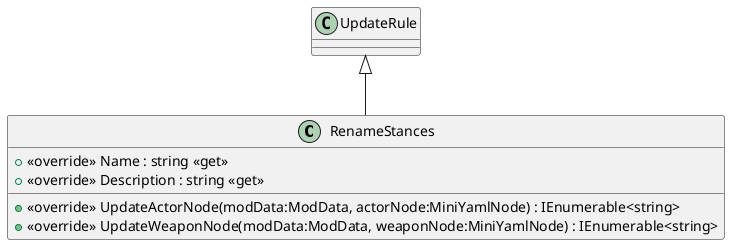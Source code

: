 @startuml
class RenameStances {
    + <<override>> Name : string <<get>>
    + <<override>> Description : string <<get>>
    + <<override>> UpdateActorNode(modData:ModData, actorNode:MiniYamlNode) : IEnumerable<string>
    + <<override>> UpdateWeaponNode(modData:ModData, weaponNode:MiniYamlNode) : IEnumerable<string>
}
UpdateRule <|-- RenameStances
@enduml
